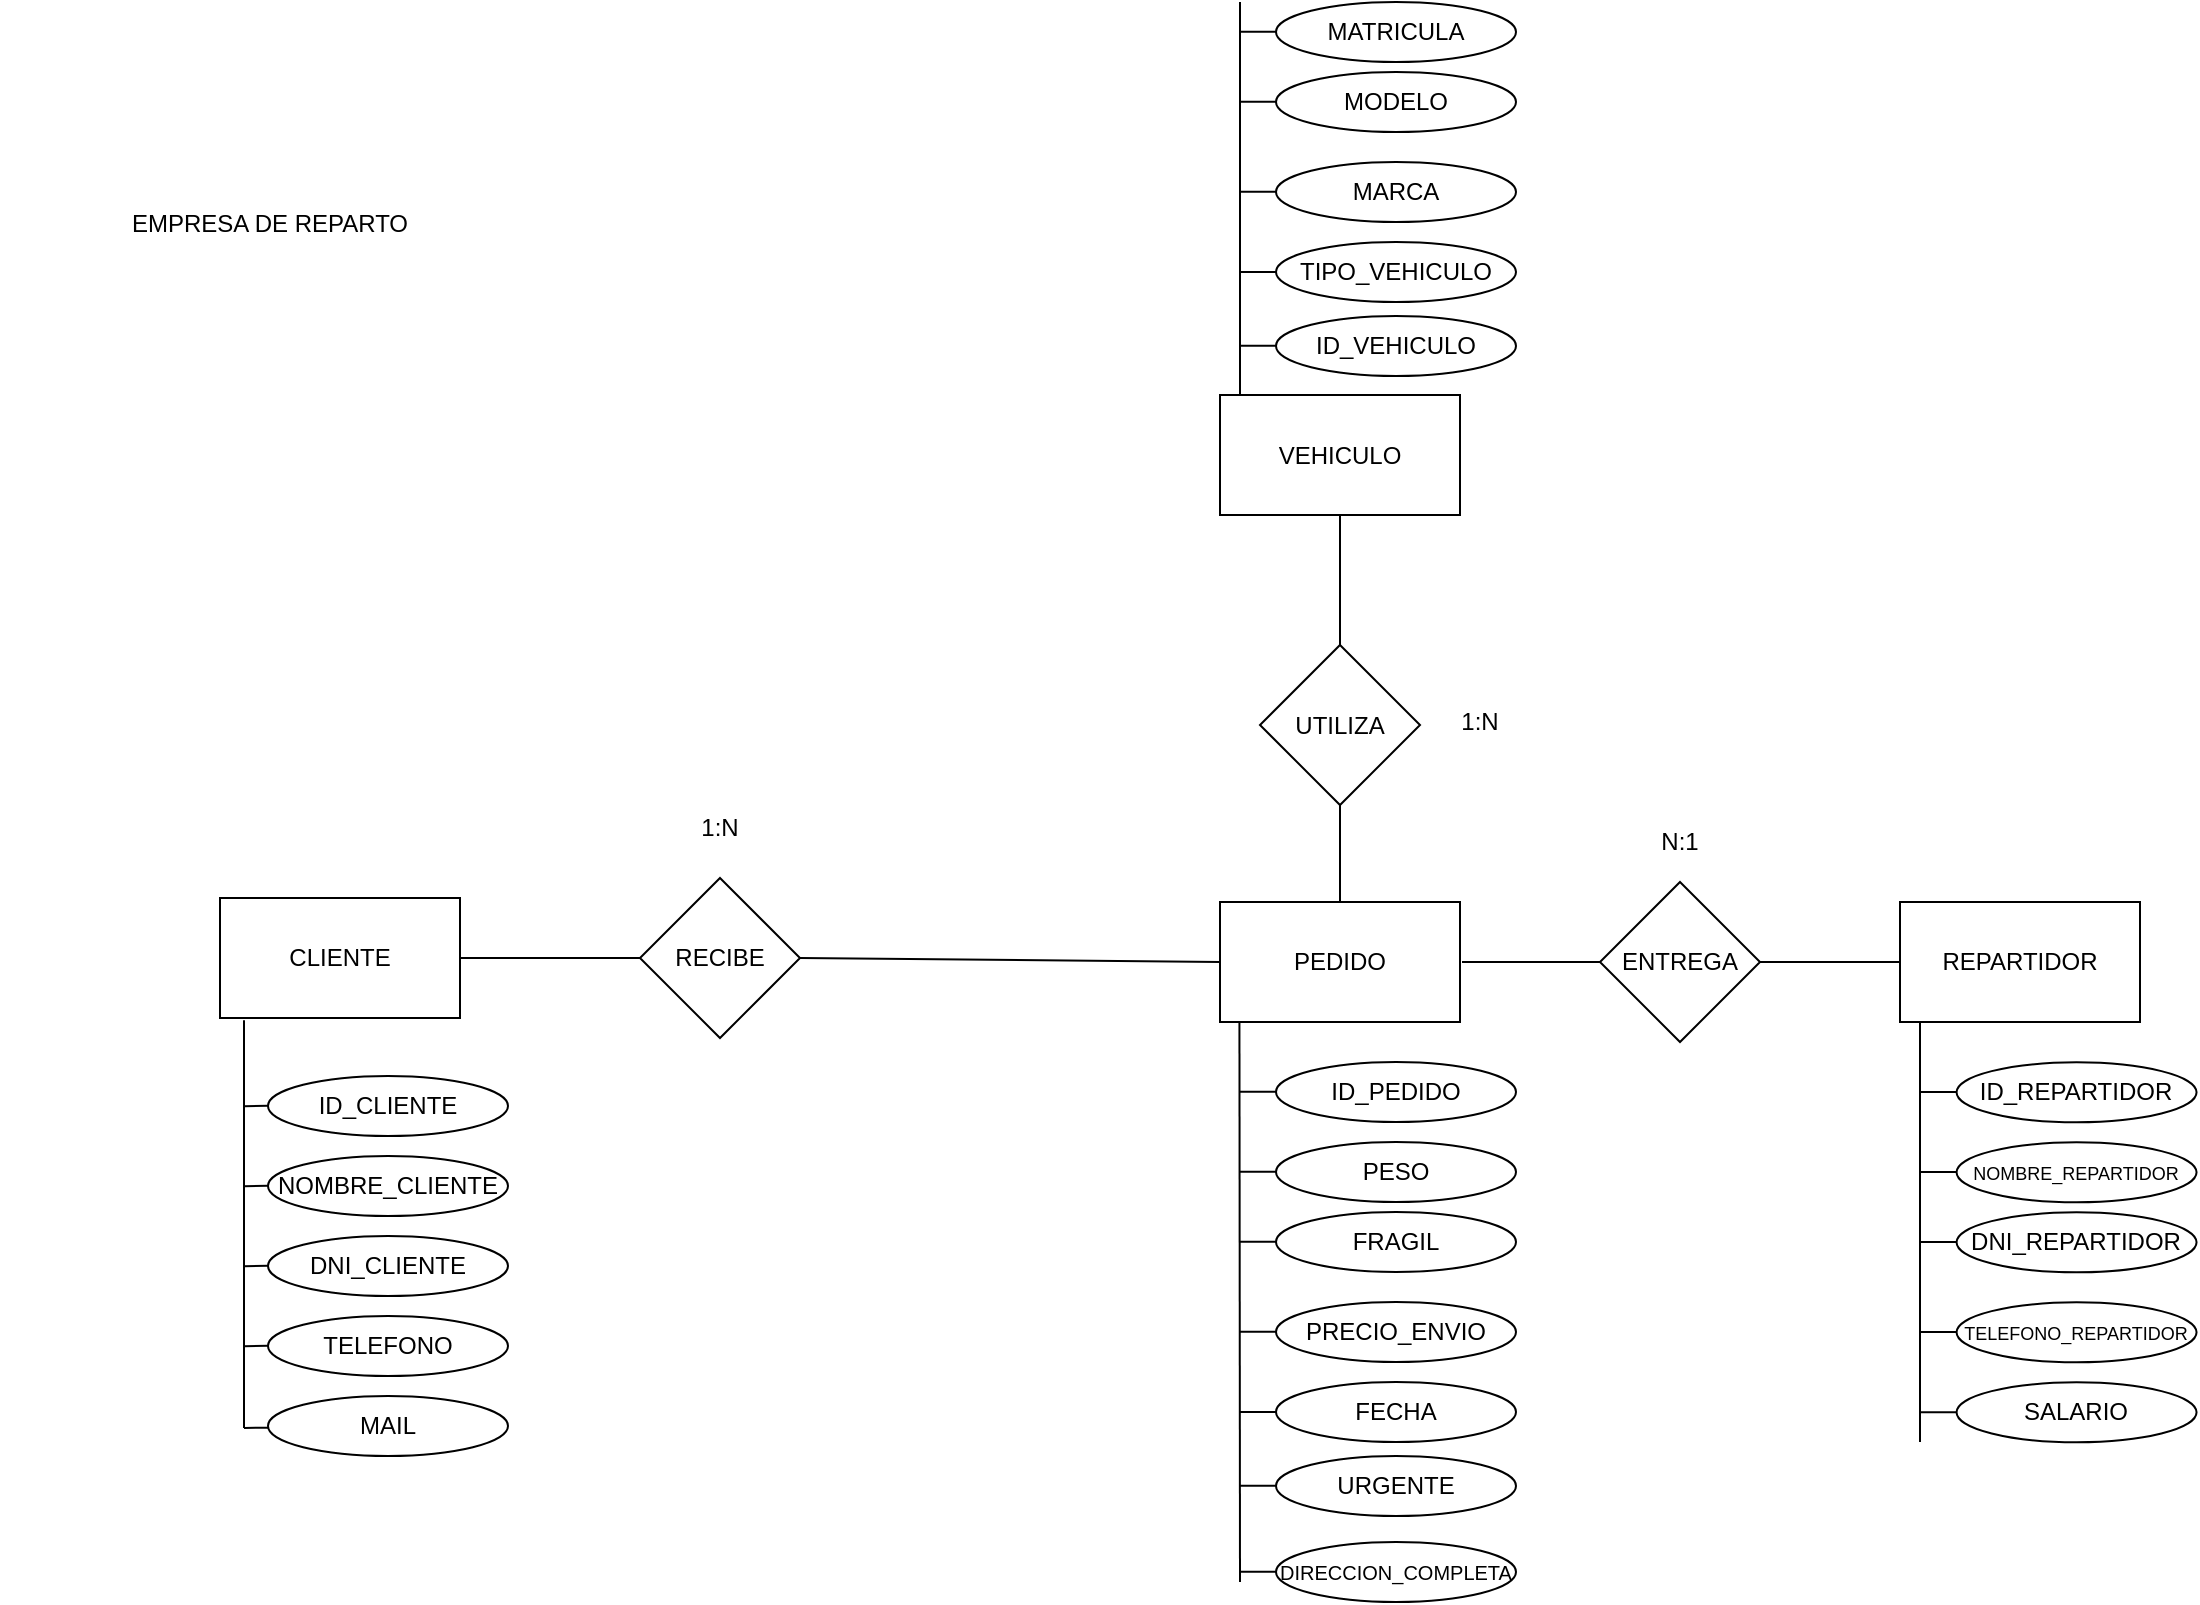 <mxfile version="14.5.10" type="device" pages="2"><diagram id="oQgclHZgj1BbhnC9wT2c" name="Página-1"><mxGraphModel dx="2105" dy="1123" grid="1" gridSize="10" guides="1" tooltips="1" connect="1" arrows="1" fold="1" page="1" pageScale="1" pageWidth="1169" pageHeight="1654" math="0" shadow="0"><root><mxCell id="0"/><mxCell id="1" parent="0"/><mxCell id="EchYy-JtCHSCQyAU1knJ-1" value="REPARTIDOR" style="rounded=0;whiteSpace=wrap;html=1;" parent="1" vertex="1"><mxGeometry x="1010" y="520" width="120" height="60" as="geometry"/></mxCell><mxCell id="EchYy-JtCHSCQyAU1knJ-3" value="ENTREGA" style="rhombus;whiteSpace=wrap;html=1;" parent="1" vertex="1"><mxGeometry x="860" y="510" width="80" height="80" as="geometry"/></mxCell><mxCell id="EchYy-JtCHSCQyAU1knJ-4" value="RECIBE" style="rhombus;whiteSpace=wrap;html=1;" parent="1" vertex="1"><mxGeometry x="380" y="508" width="80" height="80" as="geometry"/></mxCell><mxCell id="EchYy-JtCHSCQyAU1knJ-6" value="PEDIDO" style="rounded=0;whiteSpace=wrap;html=1;" parent="1" vertex="1"><mxGeometry x="670" y="520" width="120" height="60" as="geometry"/></mxCell><mxCell id="EchYy-JtCHSCQyAU1knJ-7" value="CLIENTE" style="rounded=0;whiteSpace=wrap;html=1;" parent="1" vertex="1"><mxGeometry x="170" y="518" width="120" height="60" as="geometry"/></mxCell><mxCell id="EchYy-JtCHSCQyAU1knJ-9" value="VEHICULO" style="rounded=0;whiteSpace=wrap;html=1;" parent="1" vertex="1"><mxGeometry x="670" y="266.5" width="120" height="60" as="geometry"/></mxCell><mxCell id="EchYy-JtCHSCQyAU1knJ-10" value="UTILIZA" style="rhombus;whiteSpace=wrap;html=1;" parent="1" vertex="1"><mxGeometry x="690" y="391.5" width="80" height="80" as="geometry"/></mxCell><mxCell id="EchYy-JtCHSCQyAU1knJ-14" value="" style="endArrow=none;html=1;exitX=1;exitY=0.5;exitDx=0;exitDy=0;entryX=0;entryY=0.5;entryDx=0;entryDy=0;" parent="1" source="EchYy-JtCHSCQyAU1knJ-7" target="EchYy-JtCHSCQyAU1knJ-4" edge="1"><mxGeometry width="50" height="50" relative="1" as="geometry"><mxPoint x="550" y="633" as="sourcePoint"/><mxPoint x="600" y="583" as="targetPoint"/></mxGeometry></mxCell><mxCell id="EchYy-JtCHSCQyAU1knJ-16" value="" style="endArrow=none;html=1;entryX=0;entryY=0.5;entryDx=0;entryDy=0;" parent="1" target="EchYy-JtCHSCQyAU1knJ-3" edge="1"><mxGeometry width="50" height="50" relative="1" as="geometry"><mxPoint x="791" y="550" as="sourcePoint"/><mxPoint x="610" y="770" as="targetPoint"/></mxGeometry></mxCell><mxCell id="EchYy-JtCHSCQyAU1knJ-17" value="" style="endArrow=none;html=1;exitX=1;exitY=0.5;exitDx=0;exitDy=0;entryX=0;entryY=0.5;entryDx=0;entryDy=0;" parent="1" source="EchYy-JtCHSCQyAU1knJ-3" target="EchYy-JtCHSCQyAU1knJ-1" edge="1"><mxGeometry width="50" height="50" relative="1" as="geometry"><mxPoint x="560" y="820" as="sourcePoint"/><mxPoint x="610" y="770" as="targetPoint"/></mxGeometry></mxCell><mxCell id="EchYy-JtCHSCQyAU1knJ-26" value="ID_CLIENTE" style="ellipse;whiteSpace=wrap;html=1;" parent="1" vertex="1"><mxGeometry x="194" y="607" width="120" height="30" as="geometry"/></mxCell><mxCell id="EchYy-JtCHSCQyAU1knJ-27" value="NOMBRE_CLIENTE" style="ellipse;whiteSpace=wrap;html=1;" parent="1" vertex="1"><mxGeometry x="194" y="647" width="120" height="30" as="geometry"/></mxCell><mxCell id="EchYy-JtCHSCQyAU1knJ-30" value="DNI_CLIENTE" style="ellipse;whiteSpace=wrap;html=1;" parent="1" vertex="1"><mxGeometry x="194" y="687" width="120" height="30" as="geometry"/></mxCell><mxCell id="EchYy-JtCHSCQyAU1knJ-31" value="TELEFONO" style="ellipse;whiteSpace=wrap;html=1;" parent="1" vertex="1"><mxGeometry x="194" y="727" width="120" height="30" as="geometry"/></mxCell><mxCell id="EchYy-JtCHSCQyAU1knJ-32" value="MAIL" style="ellipse;whiteSpace=wrap;html=1;" parent="1" vertex="1"><mxGeometry x="194" y="767" width="120" height="30" as="geometry"/></mxCell><mxCell id="EchYy-JtCHSCQyAU1knJ-33" value="" style="endArrow=none;html=1;entryX=0.5;entryY=1;entryDx=0;entryDy=0;exitX=0.5;exitY=0;exitDx=0;exitDy=0;" parent="1" source="EchYy-JtCHSCQyAU1knJ-6" target="EchYy-JtCHSCQyAU1knJ-10" edge="1"><mxGeometry width="50" height="50" relative="1" as="geometry"><mxPoint x="560" y="740" as="sourcePoint"/><mxPoint x="610" y="690" as="targetPoint"/></mxGeometry></mxCell><mxCell id="EchYy-JtCHSCQyAU1knJ-34" value="" style="endArrow=none;html=1;entryX=0.5;entryY=1;entryDx=0;entryDy=0;exitX=0.5;exitY=0;exitDx=0;exitDy=0;" parent="1" source="EchYy-JtCHSCQyAU1knJ-10" target="EchYy-JtCHSCQyAU1knJ-9" edge="1"><mxGeometry width="50" height="50" relative="1" as="geometry"><mxPoint x="560" y="791.5" as="sourcePoint"/><mxPoint x="610" y="741.5" as="targetPoint"/></mxGeometry></mxCell><mxCell id="EchYy-JtCHSCQyAU1knJ-35" value="ID_PEDIDO" style="ellipse;whiteSpace=wrap;html=1;" parent="1" vertex="1"><mxGeometry x="698" y="600" width="120" height="30" as="geometry"/></mxCell><mxCell id="EchYy-JtCHSCQyAU1knJ-36" value="PESO" style="ellipse;whiteSpace=wrap;html=1;" parent="1" vertex="1"><mxGeometry x="698" y="640" width="120" height="30" as="geometry"/></mxCell><mxCell id="EchYy-JtCHSCQyAU1knJ-38" value="FRAGIL" style="ellipse;whiteSpace=wrap;html=1;" parent="1" vertex="1"><mxGeometry x="698" y="675" width="120" height="30" as="geometry"/></mxCell><mxCell id="EchYy-JtCHSCQyAU1knJ-39" value="PRECIO_ENVIO" style="ellipse;whiteSpace=wrap;html=1;" parent="1" vertex="1"><mxGeometry x="698" y="720" width="120" height="30" as="geometry"/></mxCell><mxCell id="EchYy-JtCHSCQyAU1knJ-40" value="FECHA" style="ellipse;whiteSpace=wrap;html=1;" parent="1" vertex="1"><mxGeometry x="698" y="760" width="120" height="30" as="geometry"/></mxCell><mxCell id="EchYy-JtCHSCQyAU1knJ-41" value="URGENTE" style="ellipse;whiteSpace=wrap;html=1;" parent="1" vertex="1"><mxGeometry x="698" y="797" width="120" height="30" as="geometry"/></mxCell><mxCell id="EchYy-JtCHSCQyAU1knJ-52" value="" style="endArrow=none;html=1;exitX=1;exitY=0.5;exitDx=0;exitDy=0;entryX=0;entryY=0.5;entryDx=0;entryDy=0;" parent="1" source="EchYy-JtCHSCQyAU1knJ-4" edge="1" target="EchYy-JtCHSCQyAU1knJ-6"><mxGeometry width="50" height="50" relative="1" as="geometry"><mxPoint x="560" y="730" as="sourcePoint"/><mxPoint x="670" y="560" as="targetPoint"/></mxGeometry></mxCell><mxCell id="EchYy-JtCHSCQyAU1knJ-80" value="1:N" style="text;html=1;strokeColor=none;fillColor=none;align=center;verticalAlign=middle;whiteSpace=wrap;rounded=0;" parent="1" vertex="1"><mxGeometry x="400" y="473" width="40" height="20" as="geometry"/></mxCell><mxCell id="EchYy-JtCHSCQyAU1knJ-81" value="1:N" style="text;html=1;strokeColor=none;fillColor=none;align=center;verticalAlign=middle;whiteSpace=wrap;rounded=0;" parent="1" vertex="1"><mxGeometry x="780" y="420" width="40" height="20" as="geometry"/></mxCell><mxCell id="EchYy-JtCHSCQyAU1knJ-85" value="N:1" style="text;html=1;strokeColor=none;fillColor=none;align=center;verticalAlign=middle;whiteSpace=wrap;rounded=0;" parent="1" vertex="1"><mxGeometry x="880" y="480" width="40" height="20" as="geometry"/></mxCell><mxCell id="EchYy-JtCHSCQyAU1knJ-87" value="EMPRESA DE REPARTO" style="text;html=1;strokeColor=none;fillColor=none;align=center;verticalAlign=middle;whiteSpace=wrap;rounded=0;" parent="1" vertex="1"><mxGeometry x="60" y="146.5" width="270" height="68.5" as="geometry"/></mxCell><mxCell id="u-DNg_VrhE9Gv7bEaE-E-1" value="&lt;font style=&quot;font-size: 10px&quot;&gt;DIRECCION_COMPLETA&lt;/font&gt;" style="ellipse;whiteSpace=wrap;html=1;" vertex="1" parent="1"><mxGeometry x="698" y="840" width="120" height="30" as="geometry"/></mxCell><mxCell id="26-0UTIljTLGPyLYoAIO-3" value="" style="endArrow=none;html=1;exitX=0.1;exitY=1.018;exitDx=0;exitDy=0;exitPerimeter=0;" edge="1" parent="1" source="EchYy-JtCHSCQyAU1knJ-7"><mxGeometry width="50" height="50" relative="1" as="geometry"><mxPoint x="310" y="443" as="sourcePoint"/><mxPoint x="182" y="783" as="targetPoint"/></mxGeometry></mxCell><mxCell id="26-0UTIljTLGPyLYoAIO-4" value="" style="endArrow=none;html=1;" edge="1" parent="1" target="EchYy-JtCHSCQyAU1knJ-32"><mxGeometry width="50" height="50" relative="1" as="geometry"><mxPoint x="182" y="783" as="sourcePoint"/><mxPoint x="192" y="783" as="targetPoint"/></mxGeometry></mxCell><mxCell id="26-0UTIljTLGPyLYoAIO-6" value="" style="endArrow=none;html=1;" edge="1" parent="1"><mxGeometry width="50" height="50" relative="1" as="geometry"><mxPoint x="181.92" y="742.11" as="sourcePoint"/><mxPoint x="194.0" y="741.886" as="targetPoint"/></mxGeometry></mxCell><mxCell id="26-0UTIljTLGPyLYoAIO-7" value="" style="endArrow=none;html=1;" edge="1" parent="1"><mxGeometry width="50" height="50" relative="1" as="geometry"><mxPoint x="181.92" y="702.11" as="sourcePoint"/><mxPoint x="194.0" y="701.886" as="targetPoint"/></mxGeometry></mxCell><mxCell id="26-0UTIljTLGPyLYoAIO-8" value="" style="endArrow=none;html=1;" edge="1" parent="1"><mxGeometry width="50" height="50" relative="1" as="geometry"><mxPoint x="181.92" y="662.11" as="sourcePoint"/><mxPoint x="194.0" y="661.886" as="targetPoint"/></mxGeometry></mxCell><mxCell id="26-0UTIljTLGPyLYoAIO-9" value="" style="endArrow=none;html=1;" edge="1" parent="1"><mxGeometry width="50" height="50" relative="1" as="geometry"><mxPoint x="181.92" y="622.11" as="sourcePoint"/><mxPoint x="194.0" y="621.886" as="targetPoint"/></mxGeometry></mxCell><mxCell id="26-0UTIljTLGPyLYoAIO-10" value="" style="endArrow=none;html=1;entryX=0.081;entryY=0.997;entryDx=0;entryDy=0;entryPerimeter=0;" edge="1" parent="1" target="EchYy-JtCHSCQyAU1knJ-6"><mxGeometry width="50" height="50" relative="1" as="geometry"><mxPoint x="680" y="860" as="sourcePoint"/><mxPoint x="640" y="750" as="targetPoint"/></mxGeometry></mxCell><mxCell id="26-0UTIljTLGPyLYoAIO-11" value="" style="endArrow=none;html=1;entryX=0;entryY=0.5;entryDx=0;entryDy=0;" edge="1" parent="1" target="EchYy-JtCHSCQyAU1knJ-40"><mxGeometry width="50" height="50" relative="1" as="geometry"><mxPoint x="680" y="775" as="sourcePoint"/><mxPoint x="790" y="750" as="targetPoint"/></mxGeometry></mxCell><mxCell id="26-0UTIljTLGPyLYoAIO-12" value="" style="endArrow=none;html=1;entryX=0;entryY=0.5;entryDx=0;entryDy=0;" edge="1" parent="1"><mxGeometry width="50" height="50" relative="1" as="geometry"><mxPoint x="680" y="811.86" as="sourcePoint"/><mxPoint x="698" y="811.86" as="targetPoint"/></mxGeometry></mxCell><mxCell id="26-0UTIljTLGPyLYoAIO-13" value="" style="endArrow=none;html=1;entryX=0;entryY=0.5;entryDx=0;entryDy=0;" edge="1" parent="1"><mxGeometry width="50" height="50" relative="1" as="geometry"><mxPoint x="680" y="854.86" as="sourcePoint"/><mxPoint x="698" y="854.86" as="targetPoint"/></mxGeometry></mxCell><mxCell id="26-0UTIljTLGPyLYoAIO-14" value="" style="endArrow=none;html=1;entryX=0;entryY=0.5;entryDx=0;entryDy=0;" edge="1" parent="1"><mxGeometry width="50" height="50" relative="1" as="geometry"><mxPoint x="680" y="734.86" as="sourcePoint"/><mxPoint x="698" y="734.86" as="targetPoint"/></mxGeometry></mxCell><mxCell id="26-0UTIljTLGPyLYoAIO-15" value="" style="endArrow=none;html=1;entryX=0;entryY=0.5;entryDx=0;entryDy=0;" edge="1" parent="1"><mxGeometry width="50" height="50" relative="1" as="geometry"><mxPoint x="680" y="689.86" as="sourcePoint"/><mxPoint x="698" y="689.86" as="targetPoint"/></mxGeometry></mxCell><mxCell id="26-0UTIljTLGPyLYoAIO-16" value="" style="endArrow=none;html=1;entryX=0;entryY=0.5;entryDx=0;entryDy=0;" edge="1" parent="1"><mxGeometry width="50" height="50" relative="1" as="geometry"><mxPoint x="680" y="654.86" as="sourcePoint"/><mxPoint x="698" y="654.86" as="targetPoint"/></mxGeometry></mxCell><mxCell id="26-0UTIljTLGPyLYoAIO-17" value="" style="endArrow=none;html=1;entryX=0;entryY=0.5;entryDx=0;entryDy=0;" edge="1" parent="1"><mxGeometry width="50" height="50" relative="1" as="geometry"><mxPoint x="680" y="614.86" as="sourcePoint"/><mxPoint x="698" y="614.86" as="targetPoint"/></mxGeometry></mxCell><mxCell id="26-0UTIljTLGPyLYoAIO-18" value="ID_REPARTIDOR" style="ellipse;whiteSpace=wrap;html=1;" vertex="1" parent="1"><mxGeometry x="1038.28" y="600.18" width="120" height="30" as="geometry"/></mxCell><mxCell id="26-0UTIljTLGPyLYoAIO-19" value="&lt;font style=&quot;font-size: 9px&quot;&gt;NOMBRE_REPARTIDOR&lt;/font&gt;" style="ellipse;whiteSpace=wrap;html=1;" vertex="1" parent="1"><mxGeometry x="1038.28" y="640.18" width="120" height="30" as="geometry"/></mxCell><mxCell id="26-0UTIljTLGPyLYoAIO-20" value="DNI_REPARTIDOR" style="ellipse;whiteSpace=wrap;html=1;" vertex="1" parent="1"><mxGeometry x="1038.28" y="675.18" width="120" height="30" as="geometry"/></mxCell><mxCell id="26-0UTIljTLGPyLYoAIO-21" value="&lt;font style=&quot;font-size: 9px&quot;&gt;TELEFONO_REPARTIDOR&lt;/font&gt;" style="ellipse;whiteSpace=wrap;html=1;" vertex="1" parent="1"><mxGeometry x="1038.28" y="720.18" width="120" height="30" as="geometry"/></mxCell><mxCell id="26-0UTIljTLGPyLYoAIO-22" value="SALARIO" style="ellipse;whiteSpace=wrap;html=1;" vertex="1" parent="1"><mxGeometry x="1038.28" y="760.18" width="120" height="30" as="geometry"/></mxCell><mxCell id="26-0UTIljTLGPyLYoAIO-25" value="" style="endArrow=none;html=1;entryX=0.081;entryY=0.997;entryDx=0;entryDy=0;entryPerimeter=0;" edge="1" parent="1"><mxGeometry width="50" height="50" relative="1" as="geometry"><mxPoint x="1020" y="790" as="sourcePoint"/><mxPoint x="1020" y="580.0" as="targetPoint"/></mxGeometry></mxCell><mxCell id="26-0UTIljTLGPyLYoAIO-26" value="" style="endArrow=none;html=1;entryX=0;entryY=0.5;entryDx=0;entryDy=0;" edge="1" target="26-0UTIljTLGPyLYoAIO-22" parent="1"><mxGeometry width="50" height="50" relative="1" as="geometry"><mxPoint x="1020.28" y="775.18" as="sourcePoint"/><mxPoint x="1130.28" y="750.18" as="targetPoint"/></mxGeometry></mxCell><mxCell id="26-0UTIljTLGPyLYoAIO-29" value="" style="endArrow=none;html=1;entryX=0;entryY=0.5;entryDx=0;entryDy=0;" edge="1" parent="1"><mxGeometry width="50" height="50" relative="1" as="geometry"><mxPoint x="1020.28" y="735.04" as="sourcePoint"/><mxPoint x="1038.28" y="735.04" as="targetPoint"/></mxGeometry></mxCell><mxCell id="26-0UTIljTLGPyLYoAIO-30" value="" style="endArrow=none;html=1;entryX=0;entryY=0.5;entryDx=0;entryDy=0;" edge="1" parent="1"><mxGeometry width="50" height="50" relative="1" as="geometry"><mxPoint x="1020.28" y="690.04" as="sourcePoint"/><mxPoint x="1038.28" y="690.04" as="targetPoint"/></mxGeometry></mxCell><mxCell id="26-0UTIljTLGPyLYoAIO-31" value="" style="endArrow=none;html=1;entryX=0;entryY=0.5;entryDx=0;entryDy=0;" edge="1" parent="1"><mxGeometry width="50" height="50" relative="1" as="geometry"><mxPoint x="1020.28" y="655.04" as="sourcePoint"/><mxPoint x="1038.28" y="655.04" as="targetPoint"/></mxGeometry></mxCell><mxCell id="26-0UTIljTLGPyLYoAIO-32" value="" style="endArrow=none;html=1;entryX=0;entryY=0.5;entryDx=0;entryDy=0;" edge="1" parent="1"><mxGeometry width="50" height="50" relative="1" as="geometry"><mxPoint x="1020.28" y="615.04" as="sourcePoint"/><mxPoint x="1038.28" y="615.04" as="targetPoint"/></mxGeometry></mxCell><mxCell id="UuE1KX2MPzyGQ1ShlRB2-2" value="MATRICULA" style="ellipse;whiteSpace=wrap;html=1;" vertex="1" parent="1"><mxGeometry x="698" y="70" width="120" height="30" as="geometry"/></mxCell><mxCell id="UuE1KX2MPzyGQ1ShlRB2-3" value="MODELO" style="ellipse;whiteSpace=wrap;html=1;" vertex="1" parent="1"><mxGeometry x="698" y="105" width="120" height="30" as="geometry"/></mxCell><mxCell id="UuE1KX2MPzyGQ1ShlRB2-4" value="MARCA" style="ellipse;whiteSpace=wrap;html=1;" vertex="1" parent="1"><mxGeometry x="698" y="150" width="120" height="30" as="geometry"/></mxCell><mxCell id="UuE1KX2MPzyGQ1ShlRB2-5" value="TIPO_VEHICULO" style="ellipse;whiteSpace=wrap;html=1;" vertex="1" parent="1"><mxGeometry x="698" y="190" width="120" height="30" as="geometry"/></mxCell><mxCell id="UuE1KX2MPzyGQ1ShlRB2-6" value="ID_VEHICULO" style="ellipse;whiteSpace=wrap;html=1;" vertex="1" parent="1"><mxGeometry x="698" y="227" width="120" height="30" as="geometry"/></mxCell><mxCell id="UuE1KX2MPzyGQ1ShlRB2-8" value="" style="endArrow=none;html=1;entryX=0;entryY=0.5;entryDx=0;entryDy=0;" edge="1" target="UuE1KX2MPzyGQ1ShlRB2-5" parent="1"><mxGeometry width="50" height="50" relative="1" as="geometry"><mxPoint x="680" y="205.0" as="sourcePoint"/><mxPoint x="790" y="180" as="targetPoint"/></mxGeometry></mxCell><mxCell id="UuE1KX2MPzyGQ1ShlRB2-9" value="" style="endArrow=none;html=1;entryX=0;entryY=0.5;entryDx=0;entryDy=0;" edge="1" parent="1"><mxGeometry width="50" height="50" relative="1" as="geometry"><mxPoint x="680" y="241.86" as="sourcePoint"/><mxPoint x="698" y="241.86" as="targetPoint"/></mxGeometry></mxCell><mxCell id="UuE1KX2MPzyGQ1ShlRB2-11" value="" style="endArrow=none;html=1;entryX=0;entryY=0.5;entryDx=0;entryDy=0;" edge="1" parent="1"><mxGeometry width="50" height="50" relative="1" as="geometry"><mxPoint x="680" y="164.86" as="sourcePoint"/><mxPoint x="698" y="164.86" as="targetPoint"/></mxGeometry></mxCell><mxCell id="UuE1KX2MPzyGQ1ShlRB2-12" value="" style="endArrow=none;html=1;entryX=0;entryY=0.5;entryDx=0;entryDy=0;" edge="1" parent="1"><mxGeometry width="50" height="50" relative="1" as="geometry"><mxPoint x="680" y="119.86" as="sourcePoint"/><mxPoint x="698" y="119.86" as="targetPoint"/></mxGeometry></mxCell><mxCell id="UuE1KX2MPzyGQ1ShlRB2-13" value="" style="endArrow=none;html=1;entryX=0;entryY=0.5;entryDx=0;entryDy=0;" edge="1" parent="1"><mxGeometry width="50" height="50" relative="1" as="geometry"><mxPoint x="680" y="84.86" as="sourcePoint"/><mxPoint x="698" y="84.86" as="targetPoint"/></mxGeometry></mxCell><mxCell id="UuE1KX2MPzyGQ1ShlRB2-15" value="" style="endArrow=none;html=1;" edge="1" parent="1"><mxGeometry width="50" height="50" relative="1" as="geometry"><mxPoint x="680" y="266.5" as="sourcePoint"/><mxPoint x="680" y="70" as="targetPoint"/></mxGeometry></mxCell></root></mxGraphModel></diagram><diagram id="UMnweKXKIHSZnf6MmhtM" name="Page-2"><mxGraphModel dx="1452" dy="774" grid="1" gridSize="10" guides="1" tooltips="1" connect="1" arrows="1" fold="1" page="1" pageScale="1" pageWidth="827" pageHeight="1169" math="0" shadow="0"><root><mxCell id="8Dta5nfzr9jEYjFxfUkM-0"/><mxCell id="8Dta5nfzr9jEYjFxfUkM-1" parent="8Dta5nfzr9jEYjFxfUkM-0"/><mxCell id="8Dta5nfzr9jEYjFxfUkM-11" value="Pedido" style="swimlane;fontStyle=0;childLayout=stackLayout;horizontal=1;startSize=26;fillColor=none;horizontalStack=0;resizeParent=1;resizeParentMax=0;resizeLast=0;collapsible=1;marginBottom=0;" vertex="1" parent="8Dta5nfzr9jEYjFxfUkM-1"><mxGeometry x="450" y="300" width="140" height="286" as="geometry"/></mxCell><mxCell id="8Dta5nfzr9jEYjFxfUkM-12" value="Id_pedido (PK)" style="text;strokeColor=none;fillColor=none;align=left;verticalAlign=top;spacingLeft=4;spacingRight=4;overflow=hidden;rotatable=0;points=[[0,0.5],[1,0.5]];portConstraint=eastwest;" vertex="1" parent="8Dta5nfzr9jEYjFxfUkM-11"><mxGeometry y="26" width="140" height="26" as="geometry"/></mxCell><mxCell id="8Dta5nfzr9jEYjFxfUkM-43" value="Id_vehiculo (FK)" style="text;strokeColor=none;fillColor=none;align=left;verticalAlign=top;spacingLeft=4;spacingRight=4;overflow=hidden;rotatable=0;points=[[0,0.5],[1,0.5]];portConstraint=eastwest;" vertex="1" parent="8Dta5nfzr9jEYjFxfUkM-11"><mxGeometry y="52" width="140" height="26" as="geometry"/></mxCell><mxCell id="8Dta5nfzr9jEYjFxfUkM-45" value="Id_repartidor (FK)" style="text;strokeColor=none;fillColor=none;align=left;verticalAlign=top;spacingLeft=4;spacingRight=4;overflow=hidden;rotatable=0;points=[[0,0.5],[1,0.5]];portConstraint=eastwest;" vertex="1" parent="8Dta5nfzr9jEYjFxfUkM-11"><mxGeometry y="78" width="140" height="26" as="geometry"/></mxCell><mxCell id="8Dta5nfzr9jEYjFxfUkM-47" value="Id_cliente (FK)" style="text;strokeColor=none;fillColor=none;align=left;verticalAlign=top;spacingLeft=4;spacingRight=4;overflow=hidden;rotatable=0;points=[[0,0.5],[1,0.5]];portConstraint=eastwest;" vertex="1" parent="8Dta5nfzr9jEYjFxfUkM-11"><mxGeometry y="104" width="140" height="26" as="geometry"/></mxCell><mxCell id="8Dta5nfzr9jEYjFxfUkM-13" value="Peso" style="text;strokeColor=none;fillColor=none;align=left;verticalAlign=top;spacingLeft=4;spacingRight=4;overflow=hidden;rotatable=0;points=[[0,0.5],[1,0.5]];portConstraint=eastwest;" vertex="1" parent="8Dta5nfzr9jEYjFxfUkM-11"><mxGeometry y="130" width="140" height="26" as="geometry"/></mxCell><mxCell id="8Dta5nfzr9jEYjFxfUkM-14" value="Fragil" style="text;strokeColor=none;fillColor=none;align=left;verticalAlign=top;spacingLeft=4;spacingRight=4;overflow=hidden;rotatable=0;points=[[0,0.5],[1,0.5]];portConstraint=eastwest;" vertex="1" parent="8Dta5nfzr9jEYjFxfUkM-11"><mxGeometry y="156" width="140" height="26" as="geometry"/></mxCell><mxCell id="8Dta5nfzr9jEYjFxfUkM-15" value="Precio_envio" style="text;strokeColor=none;fillColor=none;align=left;verticalAlign=top;spacingLeft=4;spacingRight=4;overflow=hidden;rotatable=0;points=[[0,0.5],[1,0.5]];portConstraint=eastwest;" vertex="1" parent="8Dta5nfzr9jEYjFxfUkM-11"><mxGeometry y="182" width="140" height="26" as="geometry"/></mxCell><mxCell id="8Dta5nfzr9jEYjFxfUkM-16" value="Fecha_entrega" style="text;strokeColor=none;fillColor=none;align=left;verticalAlign=top;spacingLeft=4;spacingRight=4;overflow=hidden;rotatable=0;points=[[0,0.5],[1,0.5]];portConstraint=eastwest;" vertex="1" parent="8Dta5nfzr9jEYjFxfUkM-11"><mxGeometry y="208" width="140" height="26" as="geometry"/></mxCell><mxCell id="8Dta5nfzr9jEYjFxfUkM-17" value="Urgente" style="text;strokeColor=none;fillColor=none;align=left;verticalAlign=top;spacingLeft=4;spacingRight=4;overflow=hidden;rotatable=0;points=[[0,0.5],[1,0.5]];portConstraint=eastwest;" vertex="1" parent="8Dta5nfzr9jEYjFxfUkM-11"><mxGeometry y="234" width="140" height="26" as="geometry"/></mxCell><mxCell id="8Dta5nfzr9jEYjFxfUkM-8" value="Direccion_completa" style="text;strokeColor=none;fillColor=none;align=left;verticalAlign=top;spacingLeft=4;spacingRight=4;overflow=hidden;rotatable=0;points=[[0,0.5],[1,0.5]];portConstraint=eastwest;" vertex="1" parent="8Dta5nfzr9jEYjFxfUkM-11"><mxGeometry y="260" width="140" height="26" as="geometry"/></mxCell><mxCell id="8Dta5nfzr9jEYjFxfUkM-18" value="Vehiculo" style="swimlane;fontStyle=0;childLayout=stackLayout;horizontal=1;startSize=26;fillColor=none;horizontalStack=0;resizeParent=1;resizeParentMax=0;resizeLast=0;collapsible=1;marginBottom=0;" vertex="1" parent="8Dta5nfzr9jEYjFxfUkM-1"><mxGeometry x="660" y="60" width="140" height="156" as="geometry"/></mxCell><mxCell id="8Dta5nfzr9jEYjFxfUkM-19" value="Id_vehiculo (PK)" style="text;strokeColor=none;fillColor=none;align=left;verticalAlign=top;spacingLeft=4;spacingRight=4;overflow=hidden;rotatable=0;points=[[0,0.5],[1,0.5]];portConstraint=eastwest;" vertex="1" parent="8Dta5nfzr9jEYjFxfUkM-18"><mxGeometry y="26" width="140" height="26" as="geometry"/></mxCell><mxCell id="8Dta5nfzr9jEYjFxfUkM-20" value="Tipo_vehiculo" style="text;strokeColor=none;fillColor=none;align=left;verticalAlign=top;spacingLeft=4;spacingRight=4;overflow=hidden;rotatable=0;points=[[0,0.5],[1,0.5]];portConstraint=eastwest;" vertex="1" parent="8Dta5nfzr9jEYjFxfUkM-18"><mxGeometry y="52" width="140" height="26" as="geometry"/></mxCell><mxCell id="8Dta5nfzr9jEYjFxfUkM-21" value="Marca" style="text;strokeColor=none;fillColor=none;align=left;verticalAlign=top;spacingLeft=4;spacingRight=4;overflow=hidden;rotatable=0;points=[[0,0.5],[1,0.5]];portConstraint=eastwest;" vertex="1" parent="8Dta5nfzr9jEYjFxfUkM-18"><mxGeometry y="78" width="140" height="26" as="geometry"/></mxCell><mxCell id="8Dta5nfzr9jEYjFxfUkM-22" value="Modelo" style="text;strokeColor=none;fillColor=none;align=left;verticalAlign=top;spacingLeft=4;spacingRight=4;overflow=hidden;rotatable=0;points=[[0,0.5],[1,0.5]];portConstraint=eastwest;" vertex="1" parent="8Dta5nfzr9jEYjFxfUkM-18"><mxGeometry y="104" width="140" height="26" as="geometry"/></mxCell><mxCell id="8Dta5nfzr9jEYjFxfUkM-23" value="Matricula" style="text;strokeColor=none;fillColor=none;align=left;verticalAlign=top;spacingLeft=4;spacingRight=4;overflow=hidden;rotatable=0;points=[[0,0.5],[1,0.5]];portConstraint=eastwest;" vertex="1" parent="8Dta5nfzr9jEYjFxfUkM-18"><mxGeometry y="130" width="140" height="26" as="geometry"/></mxCell><mxCell id="8Dta5nfzr9jEYjFxfUkM-24" value="Cliente" style="swimlane;fontStyle=0;childLayout=stackLayout;horizontal=1;startSize=26;fillColor=none;horizontalStack=0;resizeParent=1;resizeParentMax=0;resizeLast=0;collapsible=1;marginBottom=0;" vertex="1" parent="8Dta5nfzr9jEYjFxfUkM-1"><mxGeometry x="120" y="585" width="140" height="156" as="geometry"/></mxCell><mxCell id="8Dta5nfzr9jEYjFxfUkM-25" value="Id_cliente (PK)" style="text;strokeColor=none;fillColor=none;align=left;verticalAlign=top;spacingLeft=4;spacingRight=4;overflow=hidden;rotatable=0;points=[[0,0.5],[1,0.5]];portConstraint=eastwest;" vertex="1" parent="8Dta5nfzr9jEYjFxfUkM-24"><mxGeometry y="26" width="140" height="26" as="geometry"/></mxCell><mxCell id="8Dta5nfzr9jEYjFxfUkM-26" value="Nombre_cliente" style="text;strokeColor=none;fillColor=none;align=left;verticalAlign=top;spacingLeft=4;spacingRight=4;overflow=hidden;rotatable=0;points=[[0,0.5],[1,0.5]];portConstraint=eastwest;" vertex="1" parent="8Dta5nfzr9jEYjFxfUkM-24"><mxGeometry y="52" width="140" height="26" as="geometry"/></mxCell><mxCell id="8Dta5nfzr9jEYjFxfUkM-27" value="DNI_cliente" style="text;strokeColor=none;fillColor=none;align=left;verticalAlign=top;spacingLeft=4;spacingRight=4;overflow=hidden;rotatable=0;points=[[0,0.5],[1,0.5]];portConstraint=eastwest;" vertex="1" parent="8Dta5nfzr9jEYjFxfUkM-24"><mxGeometry y="78" width="140" height="26" as="geometry"/></mxCell><mxCell id="8Dta5nfzr9jEYjFxfUkM-28" value="Telefono_cliente" style="text;strokeColor=none;fillColor=none;align=left;verticalAlign=top;spacingLeft=4;spacingRight=4;overflow=hidden;rotatable=0;points=[[0,0.5],[1,0.5]];portConstraint=eastwest;" vertex="1" parent="8Dta5nfzr9jEYjFxfUkM-24"><mxGeometry y="104" width="140" height="26" as="geometry"/></mxCell><mxCell id="8Dta5nfzr9jEYjFxfUkM-29" value="Mail" style="text;strokeColor=none;fillColor=none;align=left;verticalAlign=top;spacingLeft=4;spacingRight=4;overflow=hidden;rotatable=0;points=[[0,0.5],[1,0.5]];portConstraint=eastwest;" vertex="1" parent="8Dta5nfzr9jEYjFxfUkM-24"><mxGeometry y="130" width="140" height="26" as="geometry"/></mxCell><mxCell id="8Dta5nfzr9jEYjFxfUkM-31" value="Repartidor" style="swimlane;fontStyle=0;childLayout=stackLayout;horizontal=1;startSize=26;fillColor=none;horizontalStack=0;resizeParent=1;resizeParentMax=0;resizeLast=0;collapsible=1;marginBottom=0;" vertex="1" parent="8Dta5nfzr9jEYjFxfUkM-1"><mxGeometry x="640" y="559" width="140" height="182" as="geometry"/></mxCell><mxCell id="8Dta5nfzr9jEYjFxfUkM-32" value="Id_repartidor (PK)" style="text;strokeColor=none;fillColor=none;align=left;verticalAlign=top;spacingLeft=4;spacingRight=4;overflow=hidden;rotatable=0;points=[[0,0.5],[1,0.5]];portConstraint=eastwest;" vertex="1" parent="8Dta5nfzr9jEYjFxfUkM-31"><mxGeometry y="26" width="140" height="26" as="geometry"/></mxCell><mxCell id="8Dta5nfzr9jEYjFxfUkM-33" value="Nombre_repartidor" style="text;strokeColor=none;fillColor=none;align=left;verticalAlign=top;spacingLeft=4;spacingRight=4;overflow=hidden;rotatable=0;points=[[0,0.5],[1,0.5]];portConstraint=eastwest;" vertex="1" parent="8Dta5nfzr9jEYjFxfUkM-31"><mxGeometry y="52" width="140" height="26" as="geometry"/></mxCell><mxCell id="8Dta5nfzr9jEYjFxfUkM-34" value="DNI_repartidor" style="text;strokeColor=none;fillColor=none;align=left;verticalAlign=top;spacingLeft=4;spacingRight=4;overflow=hidden;rotatable=0;points=[[0,0.5],[1,0.5]];portConstraint=eastwest;" vertex="1" parent="8Dta5nfzr9jEYjFxfUkM-31"><mxGeometry y="78" width="140" height="26" as="geometry"/></mxCell><mxCell id="8Dta5nfzr9jEYjFxfUkM-35" value="Precio_envio" style="text;strokeColor=none;fillColor=none;align=left;verticalAlign=top;spacingLeft=4;spacingRight=4;overflow=hidden;rotatable=0;points=[[0,0.5],[1,0.5]];portConstraint=eastwest;" vertex="1" parent="8Dta5nfzr9jEYjFxfUkM-31"><mxGeometry y="104" width="140" height="26" as="geometry"/></mxCell><mxCell id="8Dta5nfzr9jEYjFxfUkM-36" value="Telefono_repartidor" style="text;strokeColor=none;fillColor=none;align=left;verticalAlign=top;spacingLeft=4;spacingRight=4;overflow=hidden;rotatable=0;points=[[0,0.5],[1,0.5]];portConstraint=eastwest;" vertex="1" parent="8Dta5nfzr9jEYjFxfUkM-31"><mxGeometry y="130" width="140" height="26" as="geometry"/></mxCell><mxCell id="8Dta5nfzr9jEYjFxfUkM-37" value="Salario" style="text;strokeColor=none;fillColor=none;align=left;verticalAlign=top;spacingLeft=4;spacingRight=4;overflow=hidden;rotatable=0;points=[[0,0.5],[1,0.5]];portConstraint=eastwest;" vertex="1" parent="8Dta5nfzr9jEYjFxfUkM-31"><mxGeometry y="156" width="140" height="26" as="geometry"/></mxCell><mxCell id="8Dta5nfzr9jEYjFxfUkM-44" value="" style="endArrow=none;html=1;entryX=-0.002;entryY=0.769;entryDx=0;entryDy=0;entryPerimeter=0;exitX=1;exitY=0.5;exitDx=0;exitDy=0;" edge="1" parent="8Dta5nfzr9jEYjFxfUkM-1" source="8Dta5nfzr9jEYjFxfUkM-43" target="8Dta5nfzr9jEYjFxfUkM-19"><mxGeometry width="50" height="50" relative="1" as="geometry"><mxPoint x="380" y="590" as="sourcePoint"/><mxPoint x="430" y="540" as="targetPoint"/><Array as="points"><mxPoint x="620" y="365"/><mxPoint x="620" y="106"/></Array></mxGeometry></mxCell><mxCell id="8Dta5nfzr9jEYjFxfUkM-46" value="" style="endArrow=none;html=1;entryX=1;entryY=0.5;entryDx=0;entryDy=0;exitX=0;exitY=0.5;exitDx=0;exitDy=0;" edge="1" parent="8Dta5nfzr9jEYjFxfUkM-1" source="8Dta5nfzr9jEYjFxfUkM-32" target="8Dta5nfzr9jEYjFxfUkM-45"><mxGeometry width="50" height="50" relative="1" as="geometry"><mxPoint x="380" y="590" as="sourcePoint"/><mxPoint x="430" y="540" as="targetPoint"/><Array as="points"><mxPoint x="610" y="598"/><mxPoint x="610" y="391"/></Array></mxGeometry></mxCell><mxCell id="8Dta5nfzr9jEYjFxfUkM-48" value="" style="endArrow=none;html=1;exitX=1;exitY=0.5;exitDx=0;exitDy=0;entryX=0;entryY=0.5;entryDx=0;entryDy=0;startArrow=none;" edge="1" parent="8Dta5nfzr9jEYjFxfUkM-1" source="8Dta5nfzr9jEYjFxfUkM-25" target="8Dta5nfzr9jEYjFxfUkM-47"><mxGeometry width="50" height="50" relative="1" as="geometry"><mxPoint x="380" y="590" as="sourcePoint"/><mxPoint x="430" y="540" as="targetPoint"/><Array as="points"><mxPoint x="290" y="624"/><mxPoint x="420" y="417"/></Array></mxGeometry></mxCell><mxCell id="8Dta5nfzr9jEYjFxfUkM-50" value="1" style="text;html=1;strokeColor=none;fillColor=none;align=center;verticalAlign=middle;whiteSpace=wrap;rounded=0;" vertex="1" parent="8Dta5nfzr9jEYjFxfUkM-1"><mxGeometry x="625" y="87" width="40" height="20" as="geometry"/></mxCell><mxCell id="8Dta5nfzr9jEYjFxfUkM-51" value="1" style="text;html=1;strokeColor=none;fillColor=none;align=center;verticalAlign=middle;whiteSpace=wrap;rounded=0;" vertex="1" parent="8Dta5nfzr9jEYjFxfUkM-1"><mxGeometry x="607" y="578" width="40" height="20" as="geometry"/></mxCell><mxCell id="8Dta5nfzr9jEYjFxfUkM-53" value="1" style="text;html=1;strokeColor=none;fillColor=none;align=center;verticalAlign=middle;whiteSpace=wrap;rounded=0;" vertex="1" parent="8Dta5nfzr9jEYjFxfUkM-1"><mxGeometry x="253" y="604" width="40" height="20" as="geometry"/></mxCell><mxCell id="8Dta5nfzr9jEYjFxfUkM-56" value="N" style="text;html=1;strokeColor=none;fillColor=none;align=center;verticalAlign=middle;whiteSpace=wrap;rounded=0;" vertex="1" parent="8Dta5nfzr9jEYjFxfUkM-1"><mxGeometry x="416" y="398" width="40" height="20" as="geometry"/></mxCell><mxCell id="8Dta5nfzr9jEYjFxfUkM-59" value="N" style="text;html=1;strokeColor=none;fillColor=none;align=center;verticalAlign=middle;whiteSpace=wrap;rounded=0;" vertex="1" parent="8Dta5nfzr9jEYjFxfUkM-1"><mxGeometry x="580" y="340" width="40" height="20" as="geometry"/></mxCell><mxCell id="8Dta5nfzr9jEYjFxfUkM-60" value="N" style="text;html=1;strokeColor=none;fillColor=none;align=center;verticalAlign=middle;whiteSpace=wrap;rounded=0;" vertex="1" parent="8Dta5nfzr9jEYjFxfUkM-1"><mxGeometry x="580" y="370" width="40" height="20" as="geometry"/></mxCell></root></mxGraphModel></diagram></mxfile>